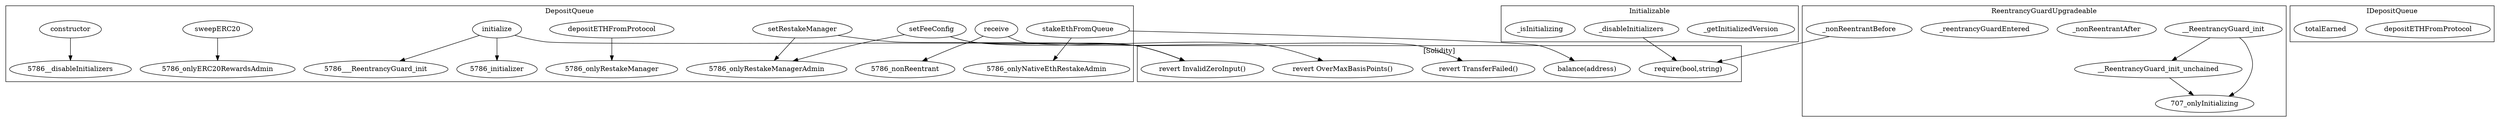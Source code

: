 strict digraph {
subgraph cluster_5786_DepositQueue {
label = "DepositQueue"
"5786_stakeEthFromQueue" [label="stakeEthFromQueue"]
"5786_depositETHFromProtocol" [label="depositETHFromProtocol"]
"5786_initialize" [label="initialize"]
"5786_sweepERC20" [label="sweepERC20"]
"5786_setRestakeManager" [label="setRestakeManager"]
"5786_receive" [label="receive"]
"5786_setFeeConfig" [label="setFeeConfig"]
"5786_constructor" [label="constructor"]
"5786_setRestakeManager" -> "5786_onlyRestakeManagerAdmin"
"5786_receive" -> "5786_nonReentrant"
"5786_stakeEthFromQueue" -> "5786_onlyNativeEthRestakeAdmin"
"5786_initialize" -> "5786_initializer"
"5786_sweepERC20" -> "5786_onlyERC20RewardsAdmin"
"5786_constructor" -> "5786__disableInitializers"
"5786_setFeeConfig" -> "5786_onlyRestakeManagerAdmin"
"5786_depositETHFromProtocol" -> "5786_onlyRestakeManager"
"5786_initialize" -> "5786___ReentrancyGuard_init"
}subgraph cluster_5826_IDepositQueue {
label = "IDepositQueue"
"5826_depositETHFromProtocol" [label="depositETHFromProtocol"]
"5826_totalEarned" [label="totalEarned"]
}subgraph cluster_707_ReentrancyGuardUpgradeable {
label = "ReentrancyGuardUpgradeable"
"707___ReentrancyGuard_init" [label="__ReentrancyGuard_init"]
"707__nonReentrantAfter" [label="_nonReentrantAfter"]
"707__reentrancyGuardEntered" [label="_reentrancyGuardEntered"]
"707__nonReentrantBefore" [label="_nonReentrantBefore"]
"707___ReentrancyGuard_init_unchained" [label="__ReentrancyGuard_init_unchained"]
"707___ReentrancyGuard_init" -> "707_onlyInitializing"
"707___ReentrancyGuard_init_unchained" -> "707_onlyInitializing"
"707___ReentrancyGuard_init" -> "707___ReentrancyGuard_init_unchained"
}subgraph cluster_623_Initializable {
label = "Initializable"
"623__getInitializedVersion" [label="_getInitializedVersion"]
"623__disableInitializers" [label="_disableInitializers"]
"623__isInitializing" [label="_isInitializing"]
}subgraph cluster_solidity {
label = "[Solidity]"
"revert TransferFailed()" 
"revert InvalidZeroInput()" 
"revert OverMaxBasisPoints()" 
"require(bool,string)" 
"balance(address)" 
"5786_initialize" -> "revert InvalidZeroInput()"
"5786_stakeEthFromQueue" -> "balance(address)"
"5786_receive" -> "revert TransferFailed()"
"5786_setFeeConfig" -> "revert InvalidZeroInput()"
"5786_setFeeConfig" -> "revert OverMaxBasisPoints()"
"5786_setRestakeManager" -> "revert InvalidZeroInput()"
"707__nonReentrantBefore" -> "require(bool,string)"
"623__disableInitializers" -> "require(bool,string)"
}
}